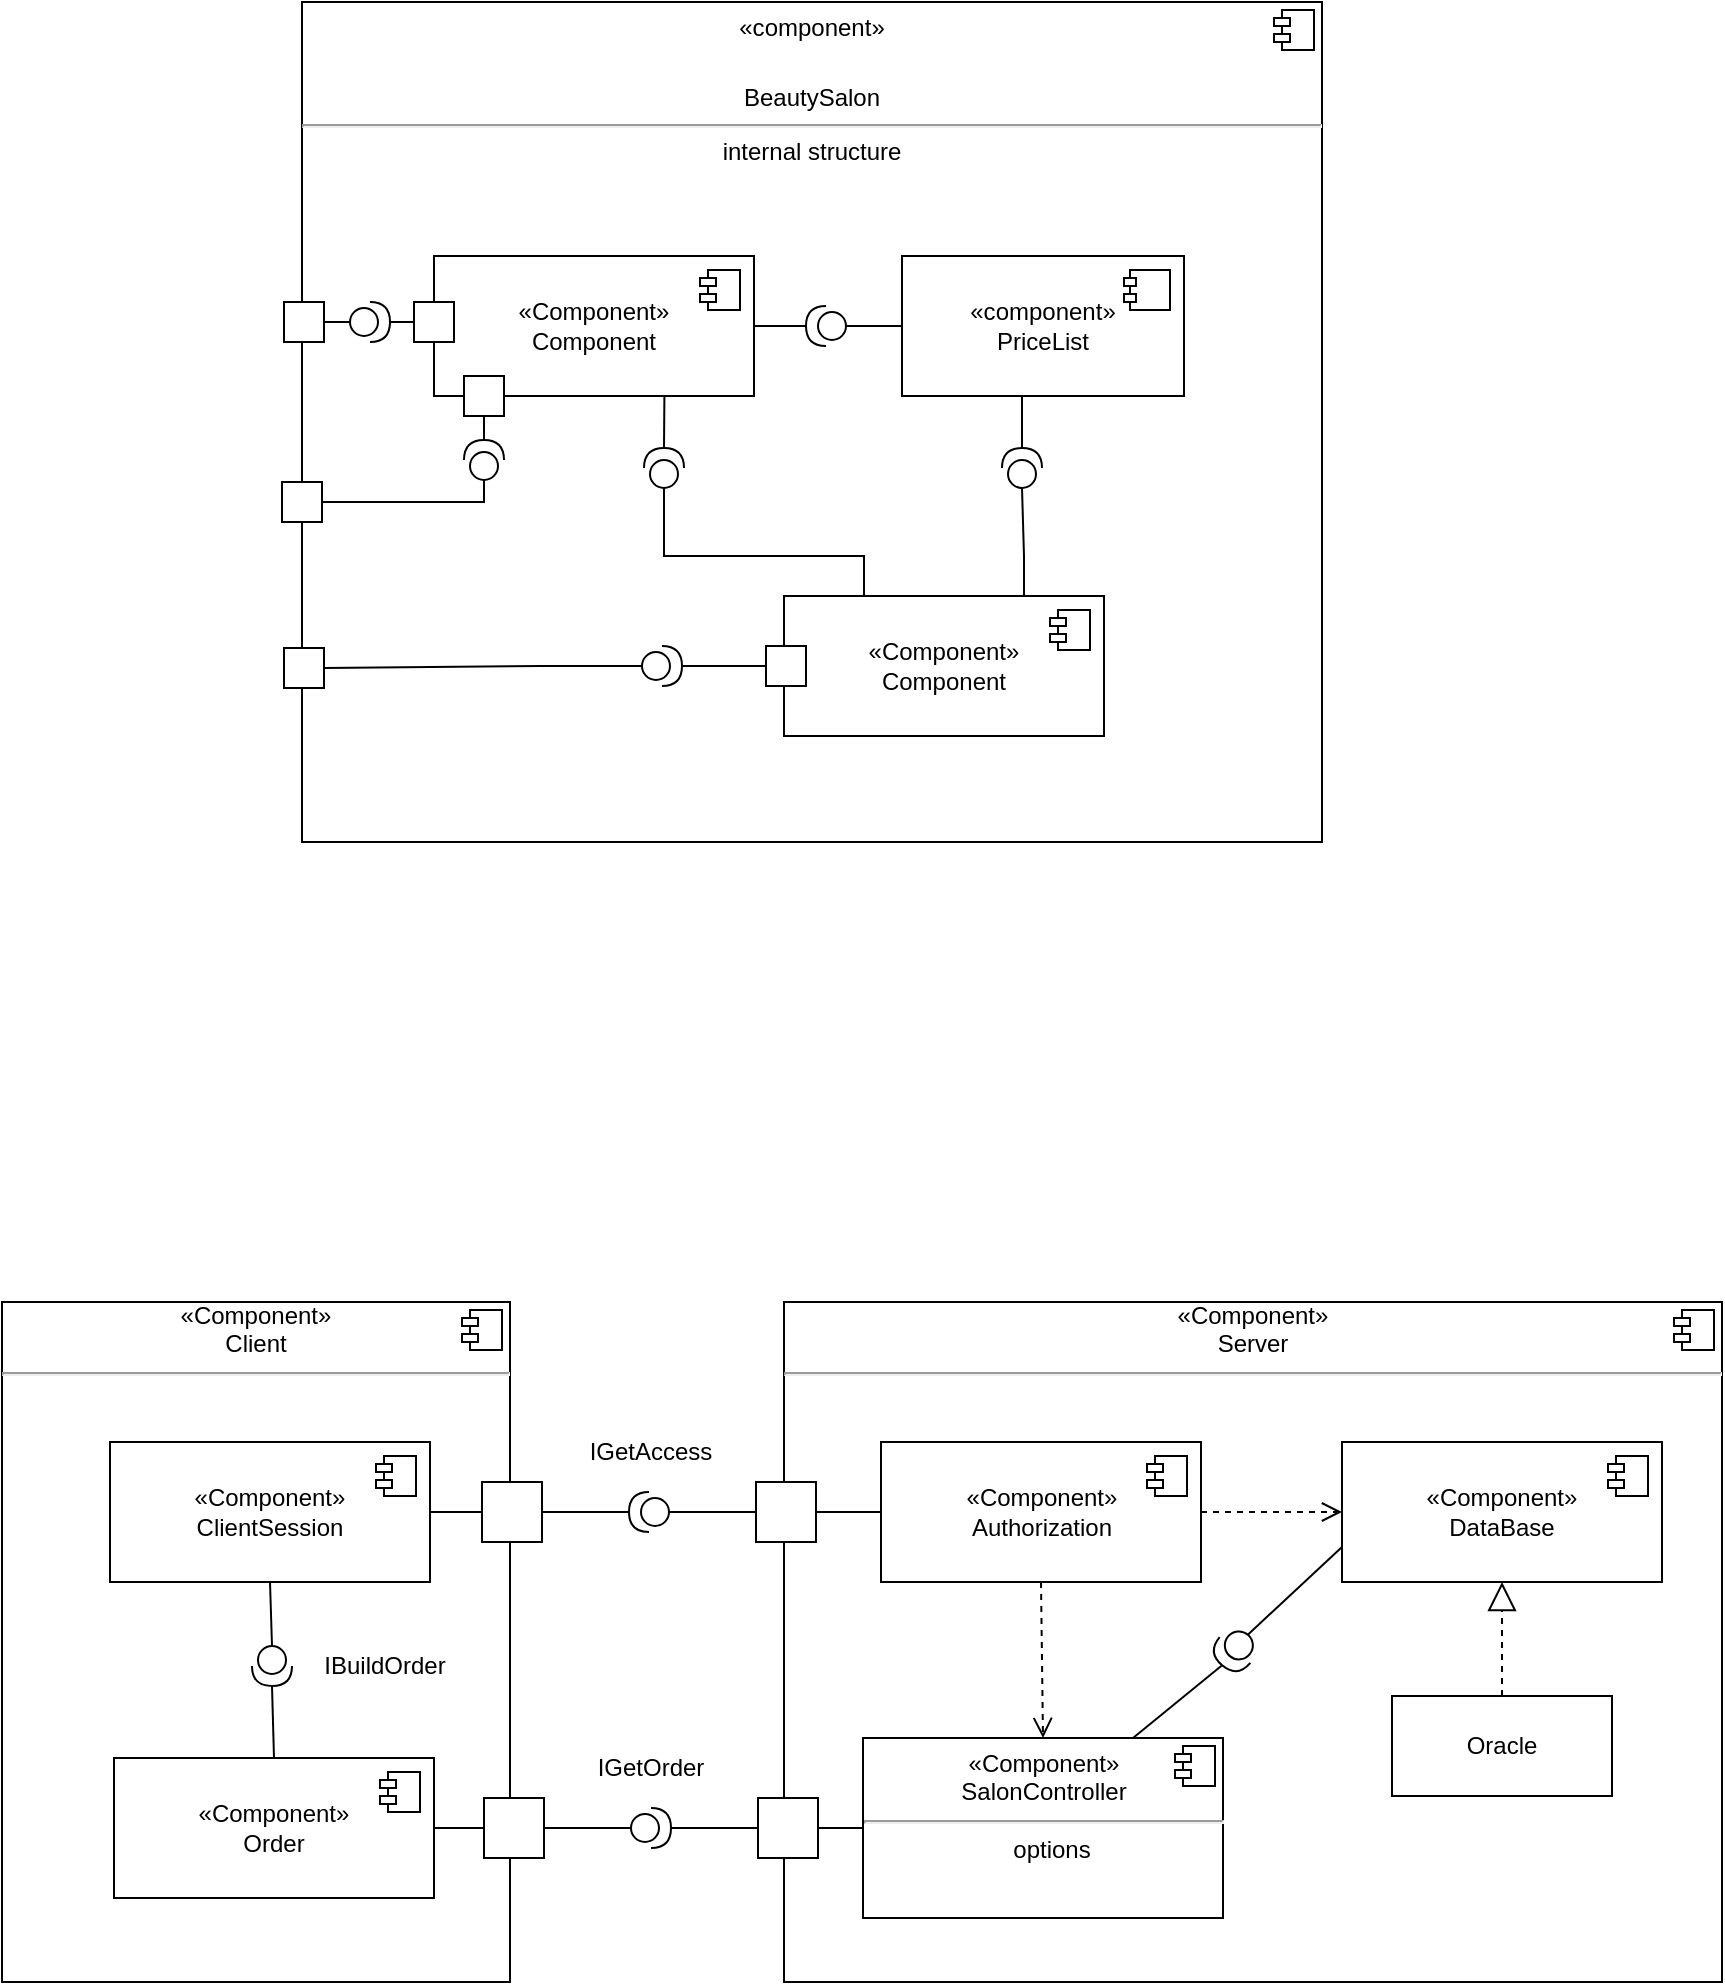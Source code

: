 <mxfile version="22.1.0" type="github">
  <diagram name="Страница — 1" id="3VgCwtWAal_WpDqNykTl">
    <mxGraphModel dx="1196" dy="609" grid="1" gridSize="10" guides="1" tooltips="1" connect="1" arrows="1" fold="1" page="1" pageScale="1" pageWidth="827" pageHeight="1169" math="0" shadow="0">
      <root>
        <mxCell id="0" />
        <mxCell id="1" parent="0" />
        <mxCell id="FT_dXwb775bFwmdMVp_B-27" value="&lt;p style=&quot;margin:0px;margin-top:6px;text-align:center;&quot;&gt;«с&lt;span style=&quot;border-color: var(--border-color);&quot;&gt;omponent&lt;/span&gt;»&lt;/p&gt;&lt;p style=&quot;margin:0px;margin-top:6px;text-align:center;&quot;&gt;&lt;br&gt;BeautySalon&lt;br&gt;&lt;/p&gt;&lt;hr&gt;&lt;p style=&quot;margin:0px;margin-left:8px;&quot;&gt;&lt;br&gt;&lt;/p&gt;" style="align=left;overflow=fill;html=1;dropTarget=0;whiteSpace=wrap;" parent="1" vertex="1">
          <mxGeometry x="250" y="40" width="510" height="420" as="geometry" />
        </mxCell>
        <mxCell id="FT_dXwb775bFwmdMVp_B-28" value="" style="shape=component;jettyWidth=8;jettyHeight=4;" parent="FT_dXwb775bFwmdMVp_B-27" vertex="1">
          <mxGeometry x="1" width="20" height="20" relative="1" as="geometry">
            <mxPoint x="-24" y="4" as="offset" />
          </mxGeometry>
        </mxCell>
        <mxCell id="FT_dXwb775bFwmdMVp_B-3" value="«c&lt;span style=&quot;border-color: var(--border-color);&quot;&gt;omponent&lt;/span&gt;»&lt;br&gt;PriceList" style="html=1;dropTarget=0;whiteSpace=wrap;" parent="1" vertex="1">
          <mxGeometry x="550" y="167" width="141" height="70" as="geometry" />
        </mxCell>
        <mxCell id="FT_dXwb775bFwmdMVp_B-4" value="" style="shape=module;jettyWidth=6;jettyHeight=4;" parent="FT_dXwb775bFwmdMVp_B-3" vertex="1">
          <mxGeometry x="1" width="23" height="20" relative="1" as="geometry">
            <mxPoint x="-30" y="7" as="offset" />
          </mxGeometry>
        </mxCell>
        <mxCell id="FT_dXwb775bFwmdMVp_B-5" value="«&lt;span style=&quot;border-color: var(--border-color);&quot;&gt;Component&lt;/span&gt;»&lt;br&gt;Component" style="html=1;dropTarget=0;whiteSpace=wrap;" parent="1" vertex="1">
          <mxGeometry x="316" y="167" width="160" height="70" as="geometry" />
        </mxCell>
        <mxCell id="FT_dXwb775bFwmdMVp_B-6" value="" style="shape=module;jettyWidth=8;jettyHeight=4;" parent="FT_dXwb775bFwmdMVp_B-5" vertex="1">
          <mxGeometry x="1" width="20" height="20" relative="1" as="geometry">
            <mxPoint x="-27" y="7" as="offset" />
          </mxGeometry>
        </mxCell>
        <mxCell id="FT_dXwb775bFwmdMVp_B-7" value="«&lt;span style=&quot;border-color: var(--border-color);&quot;&gt;Component&lt;/span&gt;»&lt;br&gt;Component" style="html=1;dropTarget=0;whiteSpace=wrap;" parent="1" vertex="1">
          <mxGeometry x="491" y="337" width="160" height="70" as="geometry" />
        </mxCell>
        <mxCell id="FT_dXwb775bFwmdMVp_B-8" value="" style="shape=module;jettyWidth=8;jettyHeight=4;" parent="FT_dXwb775bFwmdMVp_B-7" vertex="1">
          <mxGeometry x="1" width="20" height="20" relative="1" as="geometry">
            <mxPoint x="-27" y="7" as="offset" />
          </mxGeometry>
        </mxCell>
        <mxCell id="FT_dXwb775bFwmdMVp_B-9" value="" style="shape=providedRequiredInterface;html=1;verticalLabelPosition=bottom;sketch=0;rotation=-90;" parent="1" vertex="1">
          <mxGeometry x="421" y="263" width="20" height="20" as="geometry" />
        </mxCell>
        <mxCell id="FT_dXwb775bFwmdMVp_B-14" value="" style="endArrow=none;html=1;rounded=0;exitX=1;exitY=0.5;exitDx=0;exitDy=0;exitPerimeter=0;entryX=0.72;entryY=1.001;entryDx=0;entryDy=0;entryPerimeter=0;" parent="1" source="FT_dXwb775bFwmdMVp_B-9" target="FT_dXwb775bFwmdMVp_B-5" edge="1">
          <mxGeometry width="50" height="50" relative="1" as="geometry">
            <mxPoint x="481" y="287" as="sourcePoint" />
            <mxPoint x="431" y="240" as="targetPoint" />
          </mxGeometry>
        </mxCell>
        <mxCell id="FT_dXwb775bFwmdMVp_B-15" value="" style="endArrow=none;html=1;rounded=0;exitX=0;exitY=0.5;exitDx=0;exitDy=0;exitPerimeter=0;entryX=0.25;entryY=0;entryDx=0;entryDy=0;" parent="1" source="FT_dXwb775bFwmdMVp_B-9" target="FT_dXwb775bFwmdMVp_B-7" edge="1">
          <mxGeometry width="50" height="50" relative="1" as="geometry">
            <mxPoint x="428.89" y="327" as="sourcePoint" />
            <mxPoint x="470.995" y="427" as="targetPoint" />
            <Array as="points">
              <mxPoint x="431" y="317" />
              <mxPoint x="531" y="317" />
            </Array>
          </mxGeometry>
        </mxCell>
        <mxCell id="FT_dXwb775bFwmdMVp_B-20" value="" style="shape=providedRequiredInterface;html=1;verticalLabelPosition=bottom;sketch=0;rotation=-90;" parent="1" vertex="1">
          <mxGeometry x="600" y="263" width="20" height="20" as="geometry" />
        </mxCell>
        <mxCell id="FT_dXwb775bFwmdMVp_B-21" value="" style="endArrow=none;html=1;rounded=0;exitX=1;exitY=0.5;exitDx=0;exitDy=0;exitPerimeter=0;" parent="1" source="FT_dXwb775bFwmdMVp_B-20" edge="1">
          <mxGeometry width="50" height="50" relative="1" as="geometry">
            <mxPoint x="651" y="292" as="sourcePoint" />
            <mxPoint x="610" y="237" as="targetPoint" />
          </mxGeometry>
        </mxCell>
        <mxCell id="FT_dXwb775bFwmdMVp_B-22" value="" style="endArrow=none;html=1;rounded=0;exitX=0;exitY=0.5;exitDx=0;exitDy=0;exitPerimeter=0;entryX=0.75;entryY=0;entryDx=0;entryDy=0;" parent="1" source="FT_dXwb775bFwmdMVp_B-20" target="FT_dXwb775bFwmdMVp_B-7" edge="1">
          <mxGeometry width="50" height="50" relative="1" as="geometry">
            <mxPoint x="598.89" y="332" as="sourcePoint" />
            <mxPoint x="701" y="342" as="targetPoint" />
            <Array as="points">
              <mxPoint x="611" y="317" />
            </Array>
          </mxGeometry>
        </mxCell>
        <mxCell id="FT_dXwb775bFwmdMVp_B-24" value="" style="shape=providedRequiredInterface;html=1;verticalLabelPosition=bottom;sketch=0;rotation=-180;" parent="1" vertex="1">
          <mxGeometry x="502" y="192" width="20" height="20" as="geometry" />
        </mxCell>
        <mxCell id="FT_dXwb775bFwmdMVp_B-25" value="" style="endArrow=none;html=1;rounded=0;exitX=1;exitY=0.5;exitDx=0;exitDy=0;exitPerimeter=0;entryX=1;entryY=0.5;entryDx=0;entryDy=0;" parent="1" source="FT_dXwb775bFwmdMVp_B-24" target="FT_dXwb775bFwmdMVp_B-5" edge="1">
          <mxGeometry width="50" height="50" relative="1" as="geometry">
            <mxPoint x="576" y="287" as="sourcePoint" />
            <mxPoint x="556" y="192" as="targetPoint" />
          </mxGeometry>
        </mxCell>
        <mxCell id="FT_dXwb775bFwmdMVp_B-26" value="" style="endArrow=none;html=1;rounded=0;exitX=0;exitY=0.5;exitDx=0;exitDy=0;exitPerimeter=0;entryX=0;entryY=0.5;entryDx=0;entryDy=0;" parent="1" source="FT_dXwb775bFwmdMVp_B-24" target="FT_dXwb775bFwmdMVp_B-3" edge="1">
          <mxGeometry width="50" height="50" relative="1" as="geometry">
            <mxPoint x="523.89" y="327" as="sourcePoint" />
            <mxPoint x="626" y="337" as="targetPoint" />
            <Array as="points">
              <mxPoint x="541" y="202" />
            </Array>
          </mxGeometry>
        </mxCell>
        <mxCell id="FT_dXwb775bFwmdMVp_B-31" value="" style="rounded=0;whiteSpace=wrap;html=1;" parent="1" vertex="1">
          <mxGeometry x="331" y="227" width="20" height="20" as="geometry" />
        </mxCell>
        <mxCell id="FT_dXwb775bFwmdMVp_B-32" value="internal structure" style="text;html=1;strokeColor=none;fillColor=none;align=center;verticalAlign=middle;whiteSpace=wrap;rounded=0;" parent="1" vertex="1">
          <mxGeometry x="450" y="100" width="110" height="30" as="geometry" />
        </mxCell>
        <mxCell id="FT_dXwb775bFwmdMVp_B-33" value="" style="rounded=0;whiteSpace=wrap;html=1;" parent="1" vertex="1">
          <mxGeometry x="240" y="280" width="20" height="20" as="geometry" />
        </mxCell>
        <mxCell id="FT_dXwb775bFwmdMVp_B-34" value="" style="shape=providedRequiredInterface;html=1;verticalLabelPosition=bottom;sketch=0;rotation=-90;" parent="1" vertex="1">
          <mxGeometry x="331" y="259" width="20" height="20" as="geometry" />
        </mxCell>
        <mxCell id="FT_dXwb775bFwmdMVp_B-35" value="" style="endArrow=none;html=1;rounded=0;exitX=1;exitY=0.5;exitDx=0;exitDy=0;exitPerimeter=0;entryX=0.5;entryY=1;entryDx=0;entryDy=0;" parent="1" source="FT_dXwb775bFwmdMVp_B-34" target="FT_dXwb775bFwmdMVp_B-31" edge="1">
          <mxGeometry width="50" height="50" relative="1" as="geometry">
            <mxPoint x="491" y="297" as="sourcePoint" />
            <mxPoint x="441" y="247" as="targetPoint" />
          </mxGeometry>
        </mxCell>
        <mxCell id="FT_dXwb775bFwmdMVp_B-36" value="" style="endArrow=none;html=1;rounded=0;exitX=0;exitY=0.5;exitDx=0;exitDy=0;exitPerimeter=0;entryX=1;entryY=0.5;entryDx=0;entryDy=0;" parent="1" source="FT_dXwb775bFwmdMVp_B-34" target="FT_dXwb775bFwmdMVp_B-33" edge="1">
          <mxGeometry width="50" height="50" relative="1" as="geometry">
            <mxPoint x="438.89" y="337" as="sourcePoint" />
            <mxPoint x="541" y="347" as="targetPoint" />
            <Array as="points">
              <mxPoint x="341" y="290" />
            </Array>
          </mxGeometry>
        </mxCell>
        <mxCell id="FT_dXwb775bFwmdMVp_B-38" value="" style="rounded=0;whiteSpace=wrap;html=1;rotation=90;" parent="1" vertex="1">
          <mxGeometry x="306" y="190" width="20" height="20" as="geometry" />
        </mxCell>
        <mxCell id="FT_dXwb775bFwmdMVp_B-39" value="" style="rounded=0;whiteSpace=wrap;html=1;" parent="1" vertex="1">
          <mxGeometry x="241" y="190" width="20" height="20" as="geometry" />
        </mxCell>
        <mxCell id="FT_dXwb775bFwmdMVp_B-40" value="" style="shape=providedRequiredInterface;html=1;verticalLabelPosition=bottom;sketch=0;rotation=0;" parent="1" vertex="1">
          <mxGeometry x="274" y="190" width="20" height="20" as="geometry" />
        </mxCell>
        <mxCell id="FT_dXwb775bFwmdMVp_B-41" value="" style="endArrow=none;html=1;rounded=0;exitX=1;exitY=0.5;exitDx=0;exitDy=0;exitPerimeter=0;entryX=0.5;entryY=1;entryDx=0;entryDy=0;" parent="1" source="FT_dXwb775bFwmdMVp_B-40" target="FT_dXwb775bFwmdMVp_B-38" edge="1">
          <mxGeometry width="50" height="50" relative="1" as="geometry">
            <mxPoint x="492" y="207" as="sourcePoint" />
            <mxPoint x="442" y="157" as="targetPoint" />
          </mxGeometry>
        </mxCell>
        <mxCell id="FT_dXwb775bFwmdMVp_B-42" value="" style="endArrow=none;html=1;rounded=0;exitX=0;exitY=0.5;exitDx=0;exitDy=0;exitPerimeter=0;entryX=1;entryY=0.5;entryDx=0;entryDy=0;" parent="1" source="FT_dXwb775bFwmdMVp_B-40" target="FT_dXwb775bFwmdMVp_B-39" edge="1">
          <mxGeometry width="50" height="50" relative="1" as="geometry">
            <mxPoint x="439.89" y="247" as="sourcePoint" />
            <mxPoint x="542" y="257" as="targetPoint" />
            <Array as="points" />
          </mxGeometry>
        </mxCell>
        <mxCell id="FT_dXwb775bFwmdMVp_B-43" value="" style="rounded=0;whiteSpace=wrap;html=1;rotation=90;" parent="1" vertex="1">
          <mxGeometry x="482" y="362" width="20" height="20" as="geometry" />
        </mxCell>
        <mxCell id="FT_dXwb775bFwmdMVp_B-44" value="" style="rounded=0;whiteSpace=wrap;html=1;" parent="1" vertex="1">
          <mxGeometry x="241" y="363" width="20" height="20" as="geometry" />
        </mxCell>
        <mxCell id="FT_dXwb775bFwmdMVp_B-45" value="" style="shape=providedRequiredInterface;html=1;verticalLabelPosition=bottom;sketch=0;rotation=0;" parent="1" vertex="1">
          <mxGeometry x="420" y="362" width="20" height="20" as="geometry" />
        </mxCell>
        <mxCell id="FT_dXwb775bFwmdMVp_B-46" value="" style="endArrow=none;html=1;rounded=0;exitX=1;exitY=0.5;exitDx=0;exitDy=0;exitPerimeter=0;entryX=0.5;entryY=1;entryDx=0;entryDy=0;" parent="1" source="FT_dXwb775bFwmdMVp_B-45" target="FT_dXwb775bFwmdMVp_B-43" edge="1">
          <mxGeometry width="50" height="50" relative="1" as="geometry">
            <mxPoint x="511" y="317" as="sourcePoint" />
            <mxPoint x="461" y="267" as="targetPoint" />
          </mxGeometry>
        </mxCell>
        <mxCell id="FT_dXwb775bFwmdMVp_B-47" value="" style="endArrow=none;html=1;rounded=0;exitX=0;exitY=0.5;exitDx=0;exitDy=0;exitPerimeter=0;entryX=1;entryY=0.5;entryDx=0;entryDy=0;" parent="1" source="FT_dXwb775bFwmdMVp_B-45" target="FT_dXwb775bFwmdMVp_B-44" edge="1">
          <mxGeometry width="50" height="50" relative="1" as="geometry">
            <mxPoint x="458.89" y="357" as="sourcePoint" />
            <mxPoint x="561" y="367" as="targetPoint" />
            <Array as="points">
              <mxPoint x="370" y="372" />
            </Array>
          </mxGeometry>
        </mxCell>
        <mxCell id="UUL30bu8ojap-xqebIFd-1" value="&lt;div style=&quot;text-align: center;&quot;&gt;&lt;span style=&quot;background-color: initial;&quot;&gt;«Component»&lt;/span&gt;&lt;/div&gt;&lt;span style=&quot;border-color: var(--border-color);&quot;&gt;&lt;div style=&quot;text-align: center;&quot;&gt;&lt;span style=&quot;background-color: initial; border-color: var(--border-color);&quot;&gt;Client&lt;/span&gt;&lt;/div&gt;&lt;/span&gt;&lt;hr&gt;&lt;p style=&quot;margin:0px;margin-left:8px;&quot;&gt;&lt;br&gt;&lt;/p&gt;" style="align=left;overflow=fill;html=1;dropTarget=0;whiteSpace=wrap;" vertex="1" parent="1">
          <mxGeometry x="100" y="690" width="254" height="340" as="geometry" />
        </mxCell>
        <mxCell id="UUL30bu8ojap-xqebIFd-2" value="" style="shape=component;jettyWidth=8;jettyHeight=4;" vertex="1" parent="UUL30bu8ojap-xqebIFd-1">
          <mxGeometry x="1" width="20" height="20" relative="1" as="geometry">
            <mxPoint x="-24" y="4" as="offset" />
          </mxGeometry>
        </mxCell>
        <mxCell id="UUL30bu8ojap-xqebIFd-3" value="«Component»&lt;br&gt;ClientSession" style="html=1;dropTarget=0;whiteSpace=wrap;" vertex="1" parent="1">
          <mxGeometry x="154" y="760" width="160" height="70" as="geometry" />
        </mxCell>
        <mxCell id="UUL30bu8ojap-xqebIFd-4" value="" style="shape=module;jettyWidth=8;jettyHeight=4;" vertex="1" parent="UUL30bu8ojap-xqebIFd-3">
          <mxGeometry x="1" width="20" height="20" relative="1" as="geometry">
            <mxPoint x="-27" y="7" as="offset" />
          </mxGeometry>
        </mxCell>
        <mxCell id="UUL30bu8ojap-xqebIFd-5" value="&lt;div style=&quot;text-align: center;&quot;&gt;&lt;span style=&quot;background-color: initial;&quot;&gt;«Component»&lt;/span&gt;&lt;/div&gt;&lt;span style=&quot;border-color: var(--border-color);&quot;&gt;&lt;div style=&quot;text-align: center;&quot;&gt;&lt;span style=&quot;background-color: initial; border-color: var(--border-color);&quot;&gt;Server&lt;/span&gt;&lt;/div&gt;&lt;/span&gt;&lt;hr&gt;&lt;p style=&quot;margin:0px;margin-left:8px;&quot;&gt;&lt;br&gt;&lt;/p&gt;" style="align=left;overflow=fill;html=1;dropTarget=0;whiteSpace=wrap;" vertex="1" parent="1">
          <mxGeometry x="491" y="690" width="469" height="340" as="geometry" />
        </mxCell>
        <mxCell id="UUL30bu8ojap-xqebIFd-6" value="" style="shape=component;jettyWidth=8;jettyHeight=4;" vertex="1" parent="UUL30bu8ojap-xqebIFd-5">
          <mxGeometry x="1" width="20" height="20" relative="1" as="geometry">
            <mxPoint x="-24" y="4" as="offset" />
          </mxGeometry>
        </mxCell>
        <mxCell id="UUL30bu8ojap-xqebIFd-7" value="" style="rounded=0;whiteSpace=wrap;html=1;" vertex="1" parent="1">
          <mxGeometry x="340" y="780" width="30" height="30" as="geometry" />
        </mxCell>
        <mxCell id="UUL30bu8ojap-xqebIFd-10" value="" style="rounded=0;whiteSpace=wrap;html=1;" vertex="1" parent="1">
          <mxGeometry x="477" y="780" width="30" height="30" as="geometry" />
        </mxCell>
        <mxCell id="UUL30bu8ojap-xqebIFd-14" value="" style="shape=providedRequiredInterface;html=1;verticalLabelPosition=bottom;sketch=0;rotation=-180;" vertex="1" parent="1">
          <mxGeometry x="413.5" y="785" width="20" height="20" as="geometry" />
        </mxCell>
        <mxCell id="UUL30bu8ojap-xqebIFd-18" value="" style="endArrow=none;html=1;rounded=0;exitX=0;exitY=0.5;exitDx=0;exitDy=0;exitPerimeter=0;entryX=0;entryY=0.5;entryDx=0;entryDy=0;" edge="1" parent="1" source="UUL30bu8ojap-xqebIFd-14" target="UUL30bu8ojap-xqebIFd-10">
          <mxGeometry width="50" height="50" relative="1" as="geometry">
            <mxPoint x="470" y="830" as="sourcePoint" />
            <mxPoint x="520" y="780" as="targetPoint" />
          </mxGeometry>
        </mxCell>
        <mxCell id="UUL30bu8ojap-xqebIFd-19" value="" style="endArrow=none;html=1;rounded=0;exitX=1;exitY=0.5;exitDx=0;exitDy=0;entryX=1;entryY=0.5;entryDx=0;entryDy=0;entryPerimeter=0;" edge="1" parent="1" source="UUL30bu8ojap-xqebIFd-7" target="UUL30bu8ojap-xqebIFd-14">
          <mxGeometry width="50" height="50" relative="1" as="geometry">
            <mxPoint x="444" y="805" as="sourcePoint" />
            <mxPoint x="410" y="800" as="targetPoint" />
          </mxGeometry>
        </mxCell>
        <mxCell id="UUL30bu8ojap-xqebIFd-20" value="" style="endArrow=none;html=1;rounded=0;exitX=1;exitY=0.5;exitDx=0;exitDy=0;entryX=0;entryY=0.5;entryDx=0;entryDy=0;" edge="1" parent="1" source="UUL30bu8ojap-xqebIFd-3" target="UUL30bu8ojap-xqebIFd-7">
          <mxGeometry width="50" height="50" relative="1" as="geometry">
            <mxPoint x="380" y="805" as="sourcePoint" />
            <mxPoint x="424" y="805" as="targetPoint" />
          </mxGeometry>
        </mxCell>
        <mxCell id="UUL30bu8ojap-xqebIFd-21" value="" style="endArrow=none;html=1;rounded=0;exitX=1;exitY=0.5;exitDx=0;exitDy=0;entryX=0;entryY=0.5;entryDx=0;entryDy=0;" edge="1" parent="1" source="UUL30bu8ojap-xqebIFd-10" target="UUL30bu8ojap-xqebIFd-22">
          <mxGeometry width="50" height="50" relative="1" as="geometry">
            <mxPoint x="390" y="815" as="sourcePoint" />
            <mxPoint x="434" y="815" as="targetPoint" />
          </mxGeometry>
        </mxCell>
        <mxCell id="UUL30bu8ojap-xqebIFd-22" value="«Component»&lt;br&gt;Authorization" style="html=1;dropTarget=0;whiteSpace=wrap;" vertex="1" parent="1">
          <mxGeometry x="539.5" y="760" width="160" height="70" as="geometry" />
        </mxCell>
        <mxCell id="UUL30bu8ojap-xqebIFd-23" value="" style="shape=module;jettyWidth=8;jettyHeight=4;" vertex="1" parent="UUL30bu8ojap-xqebIFd-22">
          <mxGeometry x="1" width="20" height="20" relative="1" as="geometry">
            <mxPoint x="-27" y="7" as="offset" />
          </mxGeometry>
        </mxCell>
        <mxCell id="UUL30bu8ojap-xqebIFd-24" value="«Component»&lt;br&gt;Order" style="html=1;dropTarget=0;whiteSpace=wrap;" vertex="1" parent="1">
          <mxGeometry x="156" y="918" width="160" height="70" as="geometry" />
        </mxCell>
        <mxCell id="UUL30bu8ojap-xqebIFd-25" value="" style="shape=module;jettyWidth=8;jettyHeight=4;" vertex="1" parent="UUL30bu8ojap-xqebIFd-24">
          <mxGeometry x="1" width="20" height="20" relative="1" as="geometry">
            <mxPoint x="-27" y="7" as="offset" />
          </mxGeometry>
        </mxCell>
        <mxCell id="UUL30bu8ojap-xqebIFd-26" value="" style="shape=providedRequiredInterface;html=1;verticalLabelPosition=bottom;sketch=0;rotation=90;" vertex="1" parent="1">
          <mxGeometry x="225" y="862" width="20" height="20" as="geometry" />
        </mxCell>
        <mxCell id="UUL30bu8ojap-xqebIFd-27" value="IBuildOrder" style="text;html=1;align=center;verticalAlign=middle;resizable=0;points=[];autosize=1;strokeColor=none;fillColor=none;" vertex="1" parent="1">
          <mxGeometry x="251" y="857" width="80" height="30" as="geometry" />
        </mxCell>
        <mxCell id="UUL30bu8ojap-xqebIFd-28" value="" style="endArrow=none;html=1;rounded=0;entryX=0;entryY=0.5;entryDx=0;entryDy=0;entryPerimeter=0;exitX=0.5;exitY=1;exitDx=0;exitDy=0;" edge="1" parent="1" source="UUL30bu8ojap-xqebIFd-3" target="UUL30bu8ojap-xqebIFd-26">
          <mxGeometry width="50" height="50" relative="1" as="geometry">
            <mxPoint x="380" y="805" as="sourcePoint" />
            <mxPoint x="424" y="805" as="targetPoint" />
          </mxGeometry>
        </mxCell>
        <mxCell id="UUL30bu8ojap-xqebIFd-29" value="" style="endArrow=none;html=1;rounded=0;exitX=1;exitY=0.5;exitDx=0;exitDy=0;entryX=0.5;entryY=0;entryDx=0;entryDy=0;exitPerimeter=0;" edge="1" parent="1" source="UUL30bu8ojap-xqebIFd-26" target="UUL30bu8ojap-xqebIFd-24">
          <mxGeometry width="50" height="50" relative="1" as="geometry">
            <mxPoint x="390" y="815" as="sourcePoint" />
            <mxPoint x="434" y="815" as="targetPoint" />
          </mxGeometry>
        </mxCell>
        <mxCell id="UUL30bu8ojap-xqebIFd-30" value="&lt;p style=&quot;margin:0px;margin-top:6px;text-align:center;&quot;&gt;&lt;/p&gt;&lt;div style=&quot;text-align: center;&quot;&gt;&lt;span style=&quot;background-color: initial;&quot;&gt;«Component»&lt;/span&gt;&lt;/div&gt;&lt;span style=&quot;&quot;&gt;&lt;div style=&quot;text-align: center;&quot;&gt;&lt;span style=&quot;background-color: initial;&quot;&gt;SalonController&lt;/span&gt;&lt;/div&gt;&lt;/span&gt;&lt;hr&gt;&lt;p style=&quot;text-align: center; margin: 0px 0px 0px 8px;&quot;&gt;options&lt;/p&gt;" style="align=left;overflow=fill;html=1;dropTarget=0;whiteSpace=wrap;" vertex="1" parent="1">
          <mxGeometry x="530.5" y="908" width="180" height="90" as="geometry" />
        </mxCell>
        <mxCell id="UUL30bu8ojap-xqebIFd-31" value="" style="shape=component;jettyWidth=8;jettyHeight=4;" vertex="1" parent="UUL30bu8ojap-xqebIFd-30">
          <mxGeometry x="1" width="20" height="20" relative="1" as="geometry">
            <mxPoint x="-24" y="4" as="offset" />
          </mxGeometry>
        </mxCell>
        <mxCell id="UUL30bu8ojap-xqebIFd-32" value="" style="rounded=0;whiteSpace=wrap;html=1;" vertex="1" parent="1">
          <mxGeometry x="341" y="938" width="30" height="30" as="geometry" />
        </mxCell>
        <mxCell id="UUL30bu8ojap-xqebIFd-33" value="" style="rounded=0;whiteSpace=wrap;html=1;" vertex="1" parent="1">
          <mxGeometry x="478" y="938" width="30" height="30" as="geometry" />
        </mxCell>
        <mxCell id="UUL30bu8ojap-xqebIFd-34" value="" style="shape=providedRequiredInterface;html=1;verticalLabelPosition=bottom;sketch=0;rotation=0;" vertex="1" parent="1">
          <mxGeometry x="414.5" y="943" width="20" height="20" as="geometry" />
        </mxCell>
        <mxCell id="UUL30bu8ojap-xqebIFd-35" value="" style="endArrow=none;html=1;rounded=0;entryX=0;entryY=0.5;entryDx=0;entryDy=0;exitX=1;exitY=0.5;exitDx=0;exitDy=0;exitPerimeter=0;" edge="1" parent="1" source="UUL30bu8ojap-xqebIFd-34" target="UUL30bu8ojap-xqebIFd-33">
          <mxGeometry width="50" height="50" relative="1" as="geometry">
            <mxPoint x="460" y="1030" as="sourcePoint" />
            <mxPoint x="521" y="938" as="targetPoint" />
          </mxGeometry>
        </mxCell>
        <mxCell id="UUL30bu8ojap-xqebIFd-36" value="" style="endArrow=none;html=1;rounded=0;exitX=1;exitY=0.5;exitDx=0;exitDy=0;entryX=0;entryY=0.5;entryDx=0;entryDy=0;entryPerimeter=0;" edge="1" parent="1" source="UUL30bu8ojap-xqebIFd-32" target="UUL30bu8ojap-xqebIFd-34">
          <mxGeometry width="50" height="50" relative="1" as="geometry">
            <mxPoint x="445" y="963" as="sourcePoint" />
            <mxPoint x="390" y="1020" as="targetPoint" />
          </mxGeometry>
        </mxCell>
        <mxCell id="UUL30bu8ojap-xqebIFd-42" value="" style="endArrow=none;html=1;rounded=0;exitX=1;exitY=0.5;exitDx=0;exitDy=0;entryX=0;entryY=0.5;entryDx=0;entryDy=0;" edge="1" parent="1" source="UUL30bu8ojap-xqebIFd-24" target="UUL30bu8ojap-xqebIFd-32">
          <mxGeometry width="50" height="50" relative="1" as="geometry">
            <mxPoint x="445" y="963" as="sourcePoint" />
            <mxPoint x="488" y="963" as="targetPoint" />
          </mxGeometry>
        </mxCell>
        <mxCell id="UUL30bu8ojap-xqebIFd-43" value="" style="endArrow=none;html=1;rounded=0;exitX=1;exitY=0.5;exitDx=0;exitDy=0;entryX=0;entryY=0.5;entryDx=0;entryDy=0;" edge="1" parent="1" source="UUL30bu8ojap-xqebIFd-33" target="UUL30bu8ojap-xqebIFd-30">
          <mxGeometry width="50" height="50" relative="1" as="geometry">
            <mxPoint x="455" y="973" as="sourcePoint" />
            <mxPoint x="498" y="973" as="targetPoint" />
          </mxGeometry>
        </mxCell>
        <mxCell id="UUL30bu8ojap-xqebIFd-44" value="" style="html=1;verticalAlign=bottom;endArrow=open;dashed=1;endSize=8;curved=0;rounded=0;entryX=0.5;entryY=0;entryDx=0;entryDy=0;exitX=0.5;exitY=1;exitDx=0;exitDy=0;" edge="1" parent="1" source="UUL30bu8ojap-xqebIFd-22" target="UUL30bu8ojap-xqebIFd-30">
          <mxGeometry relative="1" as="geometry">
            <mxPoint x="530" y="800" as="sourcePoint" />
            <mxPoint x="450" y="800" as="targetPoint" />
          </mxGeometry>
        </mxCell>
        <mxCell id="UUL30bu8ojap-xqebIFd-46" value="«Component»&lt;br&gt;DataBase" style="html=1;dropTarget=0;whiteSpace=wrap;" vertex="1" parent="1">
          <mxGeometry x="770" y="760" width="160" height="70" as="geometry" />
        </mxCell>
        <mxCell id="UUL30bu8ojap-xqebIFd-47" value="" style="shape=module;jettyWidth=8;jettyHeight=4;" vertex="1" parent="UUL30bu8ojap-xqebIFd-46">
          <mxGeometry x="1" width="20" height="20" relative="1" as="geometry">
            <mxPoint x="-27" y="7" as="offset" />
          </mxGeometry>
        </mxCell>
        <mxCell id="UUL30bu8ojap-xqebIFd-48" value="" style="html=1;verticalAlign=bottom;endArrow=open;dashed=1;endSize=8;curved=0;rounded=0;entryX=0;entryY=0.5;entryDx=0;entryDy=0;exitX=1;exitY=0.5;exitDx=0;exitDy=0;" edge="1" parent="1" source="UUL30bu8ojap-xqebIFd-22" target="UUL30bu8ojap-xqebIFd-46">
          <mxGeometry relative="1" as="geometry">
            <mxPoint x="630" y="840" as="sourcePoint" />
            <mxPoint x="631" y="918" as="targetPoint" />
          </mxGeometry>
        </mxCell>
        <mxCell id="UUL30bu8ojap-xqebIFd-53" value="" style="shape=providedRequiredInterface;html=1;verticalLabelPosition=bottom;sketch=0;rotation=130;" vertex="1" parent="1">
          <mxGeometry x="706.5" y="854" width="20" height="20" as="geometry" />
        </mxCell>
        <mxCell id="UUL30bu8ojap-xqebIFd-54" value="" style="endArrow=none;html=1;rounded=0;exitX=0;exitY=0.5;exitDx=0;exitDy=0;exitPerimeter=0;entryX=0;entryY=0.75;entryDx=0;entryDy=0;" edge="1" parent="1" source="UUL30bu8ojap-xqebIFd-53" target="UUL30bu8ojap-xqebIFd-46">
          <mxGeometry width="50" height="50" relative="1" as="geometry">
            <mxPoint x="763" y="899" as="sourcePoint" />
            <mxPoint x="770" y="864" as="targetPoint" />
          </mxGeometry>
        </mxCell>
        <mxCell id="UUL30bu8ojap-xqebIFd-55" value="" style="endArrow=none;html=1;rounded=0;exitX=0.75;exitY=0;exitDx=0;exitDy=0;entryX=1;entryY=0.5;entryDx=0;entryDy=0;entryPerimeter=0;" edge="1" parent="1" target="UUL30bu8ojap-xqebIFd-53" source="UUL30bu8ojap-xqebIFd-30">
          <mxGeometry width="50" height="50" relative="1" as="geometry">
            <mxPoint x="663" y="864" as="sourcePoint" />
            <mxPoint x="703" y="869" as="targetPoint" />
          </mxGeometry>
        </mxCell>
        <mxCell id="UUL30bu8ojap-xqebIFd-56" value="Oracle" style="html=1;whiteSpace=wrap;" vertex="1" parent="1">
          <mxGeometry x="795" y="887" width="110" height="50" as="geometry" />
        </mxCell>
        <mxCell id="UUL30bu8ojap-xqebIFd-57" value="" style="endArrow=block;dashed=1;endFill=0;endSize=12;html=1;rounded=0;exitX=0.5;exitY=0;exitDx=0;exitDy=0;entryX=0.5;entryY=1;entryDx=0;entryDy=0;" edge="1" parent="1" source="UUL30bu8ojap-xqebIFd-56" target="UUL30bu8ojap-xqebIFd-46">
          <mxGeometry width="160" relative="1" as="geometry">
            <mxPoint x="410" y="800" as="sourcePoint" />
            <mxPoint x="570" y="800" as="targetPoint" />
          </mxGeometry>
        </mxCell>
        <mxCell id="UUL30bu8ojap-xqebIFd-58" value="IGetAccess" style="text;html=1;align=center;verticalAlign=middle;resizable=0;points=[];autosize=1;strokeColor=none;fillColor=none;" vertex="1" parent="1">
          <mxGeometry x="383.5" y="750" width="80" height="30" as="geometry" />
        </mxCell>
        <mxCell id="UUL30bu8ojap-xqebIFd-59" value="IGetOrder" style="text;html=1;align=center;verticalAlign=middle;resizable=0;points=[];autosize=1;strokeColor=none;fillColor=none;" vertex="1" parent="1">
          <mxGeometry x="383.5" y="908" width="80" height="30" as="geometry" />
        </mxCell>
      </root>
    </mxGraphModel>
  </diagram>
</mxfile>
